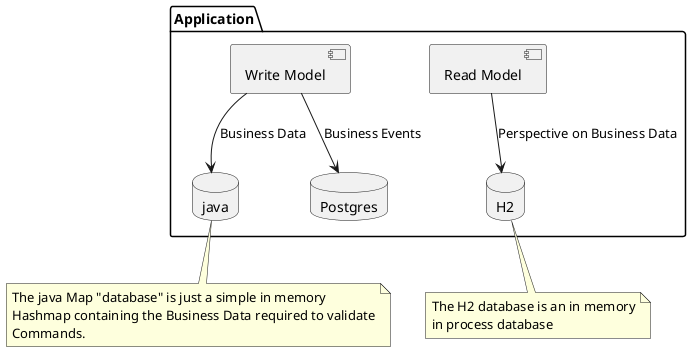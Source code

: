 @startuml
'https://plantuml.com/component-diagram


package "Application" {
  [Write Model] --> Postgres : Business Events
  [Write Model] --> java : Business Data
  [Read Model] --> H2: Perspective on Business Data
}


database "Postgres" {
}

database "H2" {
}

database "Java-Map (in-memory)" as java {
}

note bottom of java
  The java Map "database" is just a simple in memory
  Hashmap containing the Business Data required to validate
  Commands.
end note

note bottom of H2
  The H2 database is an in memory
  in process database
end note
@enduml